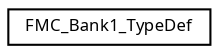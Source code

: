 digraph "Graphical Class Hierarchy"
{
  edge [fontname="Sans",fontsize="8",labelfontname="Sans",labelfontsize="8"];
  node [fontname="Sans",fontsize="8",shape=record];
  rankdir="LR";
  Node1 [label="FMC_Bank1_TypeDef",height=0.2,width=0.4,color="black", fillcolor="white", style="filled",URL="$struct_f_m_c___bank1___type_def.html",tooltip="Flexible Memory Controller. "];
}
